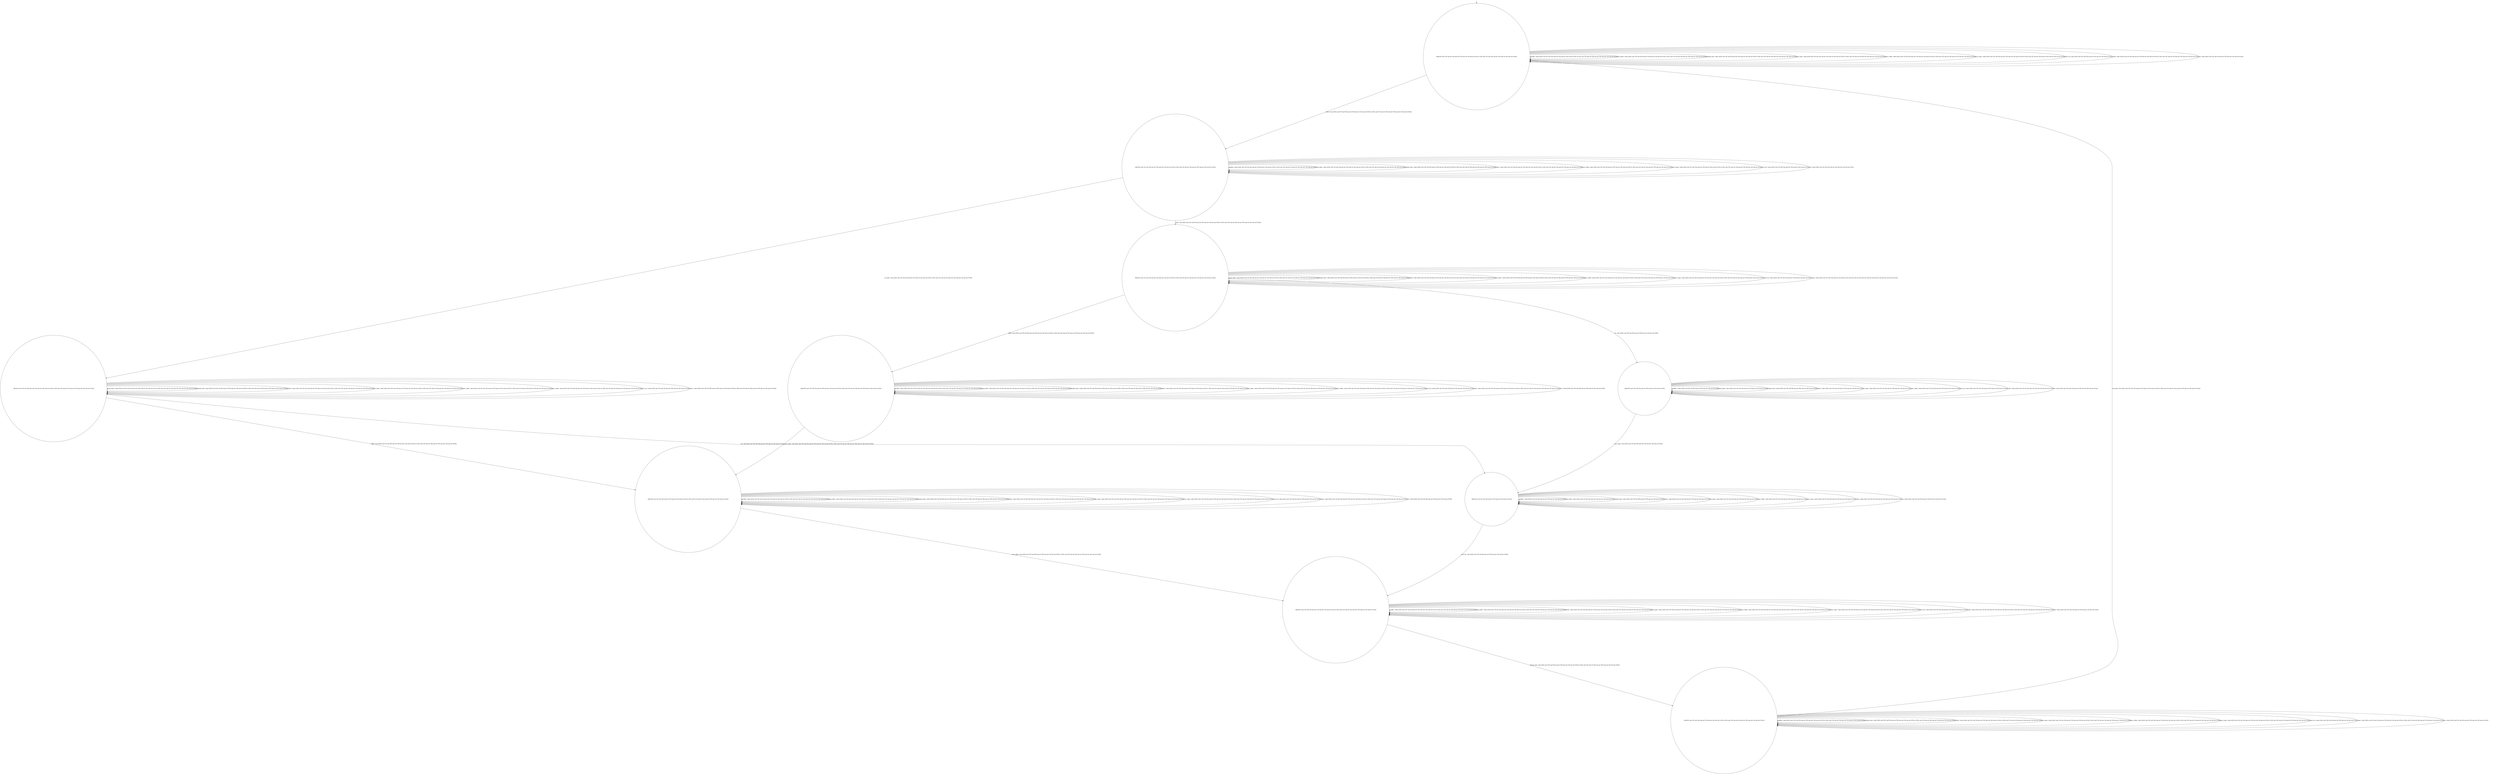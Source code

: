 digraph g {
	edge [lblstyle="above, sloped"];
	s0 [shape="circle" label="0@[((DOL and COF and not TEA and not TON and not CAP and not EUR) or (DOL and COF and TEA and not TON and not CAP and not EUR))]"];
	s1 [shape="circle" label="1@[((DOL and COF and TEA and not TON and not CAP and not EUR) or (DOL and COF and not TEA and not TON and not CAP and not EUR))]"];
	s2 [shape="circle" label="2@[((DOL and COF and TEA and not TON and not CAP and not EUR) or (DOL and COF and not TEA and not TON and not CAP and not EUR))]"];
	s3 [shape="circle" label="3@[((DOL and COF and TEA and not TON and not CAP and not EUR) or (DOL and COF and not TEA and not TON and not CAP and not EUR))]"];
	s4 [shape="circle" label="4@[((DOL and COF and TEA and not TON and not CAP and not EUR) or (DOL and COF and not TEA and not TON and not CAP and not EUR))]"];
	s5 [shape="circle" label="5@[((DOL and COF and TEA and not TON and not CAP and not EUR) or (DOL and COF and not TEA and not TON and not CAP and not EUR))]"];
	s6 [shape="circle" label="6@[((DOL and COF and TEA and not TON and not CAP and not EUR) or (DOL and COF and not TEA and not TON and not CAP and not EUR))]"];
	s7 [shape="circle" label="7@[((DOL and COF and TEA and not TON and not CAP and not EUR) or (DOL and COF and not TEA and not TON and not CAP and not EUR))]"];
	s8 [shape="circle" label="8@[((DOL and COF and TEA and not TON and not CAP and not EUR))]"];
	s9 [shape="circle" label="9@[((DOL and COF and TEA and not TON and not CAP and not EUR))]"];
	s0 -> s0 [label="coffee / nok() [((DOL and COF and TEA and not TON and not CAP and not EUR) or (DOL and COF and not TEA and not TON and not CAP and not EUR))]"];
	s0 -> s0 [label="cup_taken / nok() [((DOL and COF and TEA and not TON and not CAP and not EUR) or (DOL and COF and not TEA and not TON and not CAP and not EUR))]"];
	s0 -> s0 [label="display_done / nok() [((DOL and COF and TEA and not TON and not CAP and not EUR) or (DOL and COF and not TEA and not TON and not CAP and not EUR))]"];
	s0 -> s1 [label="dollar / ok() [((DOL and COF and TEA and not TON and not CAP and not EUR) or (DOL and COF and not TEA and not TON and not CAP and not EUR))]"];
	s0 -> s0 [label="no_sugar / nok() [((DOL and COF and TEA and not TON and not CAP and not EUR) or (DOL and COF and not TEA and not TON and not CAP and not EUR))]"];
	s0 -> s0 [label="pour_coffee / nok() [((DOL and COF and TEA and not TON and not CAP and not EUR) or (DOL and COF and not TEA and not TON and not CAP and not EUR))]"];
	s0 -> s0 [label="pour_sugar / nok() [((DOL and COF and TEA and not TON and not CAP and not EUR) or (DOL and COF and not TEA and not TON and not CAP and not EUR))]"];
	s0 -> s0 [label="pour_tea / nok() [((DOL and COF and TEA and not TON and not CAP and not EUR))]"];
	s0 -> s0 [label="sugar / nok() [((DOL and COF and TEA and not TON and not CAP and not EUR) or (DOL and COF and not TEA and not TON and not CAP and not EUR))]"];
	s0 -> s0 [label="tea / nok() [((DOL and COF and TEA and not TON and not CAP and not EUR))]"];
	s1 -> s1 [label="coffee / nok() [((DOL and COF and TEA and not TON and not CAP and not EUR) or (DOL and COF and not TEA and not TON and not CAP and not EUR))]"];
	s1 -> s1 [label="cup_taken / nok() [((DOL and COF and TEA and not TON and not CAP and not EUR) or (DOL and COF and not TEA and not TON and not CAP and not EUR))]"];
	s1 -> s1 [label="display_done / nok() [((DOL and COF and TEA and not TON and not CAP and not EUR) or (DOL and COF and not TEA and not TON and not CAP and not EUR))]"];
	s1 -> s1 [label="dollar / nok() [((DOL and COF and TEA and not TON and not CAP and not EUR) or (DOL and COF and not TEA and not TON and not CAP and not EUR))]"];
	s1 -> s2 [label="no_sugar / ok() [((DOL and COF and TEA and not TON and not CAP and not EUR) or (DOL and COF and not TEA and not TON and not CAP and not EUR))]"];
	s1 -> s1 [label="pour_coffee / nok() [((DOL and COF and TEA and not TON and not CAP and not EUR) or (DOL and COF and not TEA and not TON and not CAP and not EUR))]"];
	s1 -> s1 [label="pour_sugar / nok() [((DOL and COF and TEA and not TON and not CAP and not EUR) or (DOL and COF and not TEA and not TON and not CAP and not EUR))]"];
	s1 -> s1 [label="pour_tea / nok() [((DOL and COF and TEA and not TON and not CAP and not EUR))]"];
	s1 -> s3 [label="sugar / ok() [((DOL and COF and TEA and not TON and not CAP and not EUR) or (DOL and COF and not TEA and not TON and not CAP and not EUR))]"];
	s1 -> s1 [label="tea / nok() [((DOL and COF and TEA and not TON and not CAP and not EUR))]"];
	s2 -> s5 [label="coffee / ok() [((DOL and COF and TEA and not TON and not CAP and not EUR) or (DOL and COF and not TEA and not TON and not CAP and not EUR))]"];
	s2 -> s2 [label="cup_taken / nok() [((DOL and COF and TEA and not TON and not CAP and not EUR) or (DOL and COF and not TEA and not TON and not CAP and not EUR))]"];
	s2 -> s2 [label="display_done / nok() [((DOL and COF and TEA and not TON and not CAP and not EUR) or (DOL and COF and not TEA and not TON and not CAP and not EUR))]"];
	s2 -> s2 [label="dollar / nok() [((DOL and COF and TEA and not TON and not CAP and not EUR) or (DOL and COF and not TEA and not TON and not CAP and not EUR))]"];
	s2 -> s2 [label="no_sugar / nok() [((DOL and COF and TEA and not TON and not CAP and not EUR) or (DOL and COF and not TEA and not TON and not CAP and not EUR))]"];
	s2 -> s2 [label="pour_coffee / nok() [((DOL and COF and TEA and not TON and not CAP and not EUR) or (DOL and COF and not TEA and not TON and not CAP and not EUR))]"];
	s2 -> s2 [label="pour_sugar / nok() [((DOL and COF and TEA and not TON and not CAP and not EUR) or (DOL and COF and not TEA and not TON and not CAP and not EUR))]"];
	s2 -> s2 [label="pour_tea / nok() [((DOL and COF and TEA and not TON and not CAP and not EUR))]"];
	s2 -> s2 [label="sugar / void() [((DOL and COF and TEA and not TON and not CAP and not EUR) or (DOL and COF and not TEA and not TON and not CAP and not EUR))]"];
	s2 -> s9 [label="tea / ok() [((DOL and COF and TEA and not TON and not CAP and not EUR))]"];
	s3 -> s4 [label="coffee / ok() [((DOL and COF and TEA and not TON and not CAP and not EUR) or (DOL and COF and not TEA and not TON and not CAP and not EUR))]"];
	s3 -> s3 [label="cup_taken / nok() [((DOL and COF and TEA and not TON and not CAP and not EUR) or (DOL and COF and not TEA and not TON and not CAP and not EUR))]"];
	s3 -> s3 [label="display_done / nok() [((DOL and COF and TEA and not TON and not CAP and not EUR) or (DOL and COF and not TEA and not TON and not CAP and not EUR))]"];
	s3 -> s3 [label="dollar / nok() [((DOL and COF and TEA and not TON and not CAP and not EUR) or (DOL and COF and not TEA and not TON and not CAP and not EUR))]"];
	s3 -> s3 [label="no_sugar / void() [((DOL and COF and TEA and not TON and not CAP and not EUR) or (DOL and COF and not TEA and not TON and not CAP and not EUR))]"];
	s3 -> s3 [label="pour_coffee / nok() [((DOL and COF and TEA and not TON and not CAP and not EUR) or (DOL and COF and not TEA and not TON and not CAP and not EUR))]"];
	s3 -> s3 [label="pour_sugar / nok() [((DOL and COF and TEA and not TON and not CAP and not EUR) or (DOL and COF and not TEA and not TON and not CAP and not EUR))]"];
	s3 -> s3 [label="pour_tea / nok() [((DOL and COF and TEA and not TON and not CAP and not EUR))]"];
	s3 -> s3 [label="sugar / nok() [((DOL and COF and TEA and not TON and not CAP and not EUR) or (DOL and COF and not TEA and not TON and not CAP and not EUR))]"];
	s3 -> s8 [label="tea / ok() [((DOL and COF and TEA and not TON and not CAP and not EUR))]"];
	s4 -> s4 [label="coffee / nok() [((DOL and COF and TEA and not TON and not CAP and not EUR) or (DOL and COF and not TEA and not TON and not CAP and not EUR))]"];
	s4 -> s4 [label="cup_taken / nok() [((DOL and COF and TEA and not TON and not CAP and not EUR) or (DOL and COF and not TEA and not TON and not CAP and not EUR))]"];
	s4 -> s4 [label="display_done / nok() [((DOL and COF and TEA and not TON and not CAP and not EUR) or (DOL and COF and not TEA and not TON and not CAP and not EUR))]"];
	s4 -> s4 [label="dollar / nok() [((DOL and COF and TEA and not TON and not CAP and not EUR) or (DOL and COF and not TEA and not TON and not CAP and not EUR))]"];
	s4 -> s4 [label="no_sugar / nok() [((DOL and COF and TEA and not TON and not CAP and not EUR) or (DOL and COF and not TEA and not TON and not CAP and not EUR))]"];
	s4 -> s4 [label="pour_coffee / nok() [((DOL and COF and TEA and not TON and not CAP and not EUR) or (DOL and COF and not TEA and not TON and not CAP and not EUR))]"];
	s4 -> s5 [label="pour_sugar / ok() [((DOL and COF and TEA and not TON and not CAP and not EUR) or (DOL and COF and not TEA and not TON and not CAP and not EUR))]"];
	s4 -> s4 [label="pour_tea / nok() [((DOL and COF and TEA and not TON and not CAP and not EUR))]"];
	s4 -> s4 [label="sugar / nok() [((DOL and COF and TEA and not TON and not CAP and not EUR) or (DOL and COF and not TEA and not TON and not CAP and not EUR))]"];
	s4 -> s4 [label="tea / void() [((DOL and COF and TEA and not TON and not CAP and not EUR))]"];
	s5 -> s5 [label="coffee / nok() [((DOL and COF and TEA and not TON and not CAP and not EUR) or (DOL and COF and not TEA and not TON and not CAP and not EUR))]"];
	s5 -> s5 [label="cup_taken / nok() [((DOL and COF and TEA and not TON and not CAP and not EUR) or (DOL and COF and not TEA and not TON and not CAP and not EUR))]"];
	s5 -> s5 [label="display_done / nok() [((DOL and COF and TEA and not TON and not CAP and not EUR) or (DOL and COF and not TEA and not TON and not CAP and not EUR))]"];
	s5 -> s5 [label="dollar / nok() [((DOL and COF and TEA and not TON and not CAP and not EUR) or (DOL and COF and not TEA and not TON and not CAP and not EUR))]"];
	s5 -> s5 [label="no_sugar / nok() [((DOL and COF and TEA and not TON and not CAP and not EUR) or (DOL and COF and not TEA and not TON and not CAP and not EUR))]"];
	s5 -> s6 [label="pour_coffee / ok() [((DOL and COF and TEA and not TON and not CAP and not EUR) or (DOL and COF and not TEA and not TON and not CAP and not EUR))]"];
	s5 -> s5 [label="pour_sugar / nok() [((DOL and COF and TEA and not TON and not CAP and not EUR) or (DOL and COF and not TEA and not TON and not CAP and not EUR))]"];
	s5 -> s5 [label="pour_tea / nok() [((DOL and COF and TEA and not TON and not CAP and not EUR))]"];
	s5 -> s5 [label="sugar / nok() [((DOL and COF and TEA and not TON and not CAP and not EUR) or (DOL and COF and not TEA and not TON and not CAP and not EUR))]"];
	s5 -> s5 [label="tea / void() [((DOL and COF and TEA and not TON and not CAP and not EUR))]"];
	s6 -> s6 [label="coffee / nok() [((DOL and COF and TEA and not TON and not CAP and not EUR) or (DOL and COF and not TEA and not TON and not CAP and not EUR))]"];
	s6 -> s6 [label="cup_taken / nok() [((DOL and COF and TEA and not TON and not CAP and not EUR) or (DOL and COF and not TEA and not TON and not CAP and not EUR))]"];
	s6 -> s7 [label="display_done / ok() [((DOL and COF and TEA and not TON and not CAP and not EUR) or (DOL and COF and not TEA and not TON and not CAP and not EUR))]"];
	s6 -> s6 [label="dollar / nok() [((DOL and COF and TEA and not TON and not CAP and not EUR) or (DOL and COF and not TEA and not TON and not CAP and not EUR))]"];
	s6 -> s6 [label="no_sugar / nok() [((DOL and COF and TEA and not TON and not CAP and not EUR) or (DOL and COF and not TEA and not TON and not CAP and not EUR))]"];
	s6 -> s6 [label="pour_coffee / nok() [((DOL and COF and TEA and not TON and not CAP and not EUR) or (DOL and COF and not TEA and not TON and not CAP and not EUR))]"];
	s6 -> s6 [label="pour_sugar / nok() [((DOL and COF and TEA and not TON and not CAP and not EUR) or (DOL and COF and not TEA and not TON and not CAP and not EUR))]"];
	s6 -> s6 [label="pour_tea / nok() [((DOL and COF and TEA and not TON and not CAP and not EUR))]"];
	s6 -> s6 [label="sugar / nok() [((DOL and COF and TEA and not TON and not CAP and not EUR) or (DOL and COF and not TEA and not TON and not CAP and not EUR))]"];
	s6 -> s6 [label="tea / nok() [((DOL and COF and TEA and not TON and not CAP and not EUR))]"];
	s7 -> s7 [label="coffee / nok() [((DOL and COF and TEA and not TON and not CAP and not EUR) or (DOL and COF and not TEA and not TON and not CAP and not EUR))]"];
	s7 -> s0 [label="cup_taken / ok() [((DOL and COF and TEA and not TON and not CAP and not EUR) or (DOL and COF and not TEA and not TON and not CAP and not EUR))]"];
	s7 -> s7 [label="display_done / nok() [((DOL and COF and TEA and not TON and not CAP and not EUR) or (DOL and COF and not TEA and not TON and not CAP and not EUR))]"];
	s7 -> s7 [label="dollar / nok() [((DOL and COF and TEA and not TON and not CAP and not EUR) or (DOL and COF and not TEA and not TON and not CAP and not EUR))]"];
	s7 -> s7 [label="no_sugar / nok() [((DOL and COF and TEA and not TON and not CAP and not EUR) or (DOL and COF and not TEA and not TON and not CAP and not EUR))]"];
	s7 -> s7 [label="pour_coffee / nok() [((DOL and COF and TEA and not TON and not CAP and not EUR) or (DOL and COF and not TEA and not TON and not CAP and not EUR))]"];
	s7 -> s7 [label="pour_sugar / nok() [((DOL and COF and TEA and not TON and not CAP and not EUR) or (DOL and COF and not TEA and not TON and not CAP and not EUR))]"];
	s7 -> s7 [label="pour_tea / nok() [((DOL and COF and TEA and not TON and not CAP and not EUR))]"];
	s7 -> s7 [label="sugar / nok() [((DOL and COF and TEA and not TON and not CAP and not EUR) or (DOL and COF and not TEA and not TON and not CAP and not EUR))]"];
	s7 -> s7 [label="tea / nok() [((DOL and COF and TEA and not TON and not CAP and not EUR))]"];
	s8 -> s8 [label="coffee / void() [((DOL and COF and TEA and not TON and not CAP and not EUR))]"];
	s8 -> s8 [label="cup_taken / nok() [((DOL and COF and TEA and not TON and not CAP and not EUR))]"];
	s8 -> s8 [label="display_done / nok() [((DOL and COF and TEA and not TON and not CAP and not EUR))]"];
	s8 -> s8 [label="dollar / nok() [((DOL and COF and TEA and not TON and not CAP and not EUR))]"];
	s8 -> s8 [label="no_sugar / nok() [((DOL and COF and TEA and not TON and not CAP and not EUR))]"];
	s8 -> s8 [label="pour_coffee / nok() [((DOL and COF and TEA and not TON and not CAP and not EUR))]"];
	s8 -> s9 [label="pour_sugar / ok() [((DOL and COF and TEA and not TON and not CAP and not EUR))]"];
	s8 -> s8 [label="pour_tea / nok() [((DOL and COF and TEA and not TON and not CAP and not EUR))]"];
	s8 -> s8 [label="sugar / nok() [((DOL and COF and TEA and not TON and not CAP and not EUR))]"];
	s8 -> s8 [label="tea / nok() [((DOL and COF and TEA and not TON and not CAP and not EUR))]"];
	s9 -> s9 [label="coffee / void() [((DOL and COF and TEA and not TON and not CAP and not EUR))]"];
	s9 -> s9 [label="cup_taken / nok() [((DOL and COF and TEA and not TON and not CAP and not EUR))]"];
	s9 -> s9 [label="display_done / nok() [((DOL and COF and TEA and not TON and not CAP and not EUR))]"];
	s9 -> s9 [label="dollar / nok() [((DOL and COF and TEA and not TON and not CAP and not EUR))]"];
	s9 -> s9 [label="no_sugar / nok() [((DOL and COF and TEA and not TON and not CAP and not EUR))]"];
	s9 -> s9 [label="pour_coffee / nok() [((DOL and COF and TEA and not TON and not CAP and not EUR))]"];
	s9 -> s9 [label="pour_sugar / nok() [((DOL and COF and TEA and not TON and not CAP and not EUR))]"];
	s9 -> s6 [label="pour_tea / ok() [((DOL and COF and TEA and not TON and not CAP and not EUR))]"];
	s9 -> s9 [label="sugar / nok() [((DOL and COF and TEA and not TON and not CAP and not EUR))]"];
	s9 -> s9 [label="tea / nok() [((DOL and COF and TEA and not TON and not CAP and not EUR))]"];
	__start0 [label="" shape="none" width="0" height="0"];
	__start0 -> s0;
}